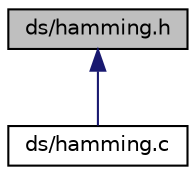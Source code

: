 digraph "ds/hamming.h"
{
 // INTERACTIVE_SVG=YES
 // LATEX_PDF_SIZE
  bgcolor="transparent";
  edge [fontname="Helvetica",fontsize="10",labelfontname="Helvetica",labelfontsize="10"];
  node [fontname="Helvetica",fontsize="10",shape=record];
  Node1 [label="ds/hamming.h",height=0.2,width=0.4,color="black", fillcolor="grey75", style="filled", fontcolor="black",tooltip="Interface and usage of the hamming library."];
  Node1 -> Node2 [dir="back",color="midnightblue",fontsize="10",style="solid",fontname="Helvetica"];
  Node2 [label="ds/hamming.c",height=0.2,width=0.4,color="black",URL="$hamming_8c.html",tooltip="Implementation of the hamming library."];
}
